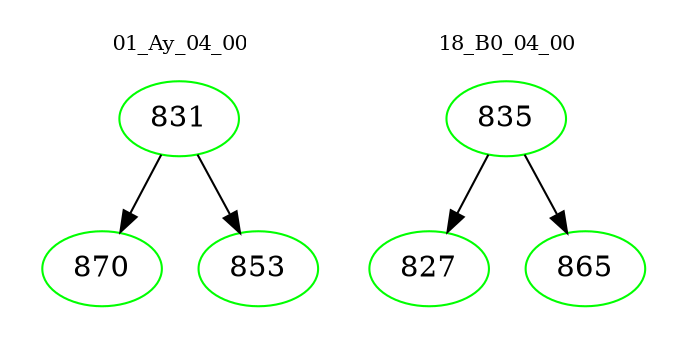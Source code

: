digraph{
subgraph cluster_0 {
color = white
label = "01_Ay_04_00";
fontsize=10;
T0_831 [label="831", color="green"]
T0_831 -> T0_870 [color="black"]
T0_870 [label="870", color="green"]
T0_831 -> T0_853 [color="black"]
T0_853 [label="853", color="green"]
}
subgraph cluster_1 {
color = white
label = "18_B0_04_00";
fontsize=10;
T1_835 [label="835", color="green"]
T1_835 -> T1_827 [color="black"]
T1_827 [label="827", color="green"]
T1_835 -> T1_865 [color="black"]
T1_865 [label="865", color="green"]
}
}
